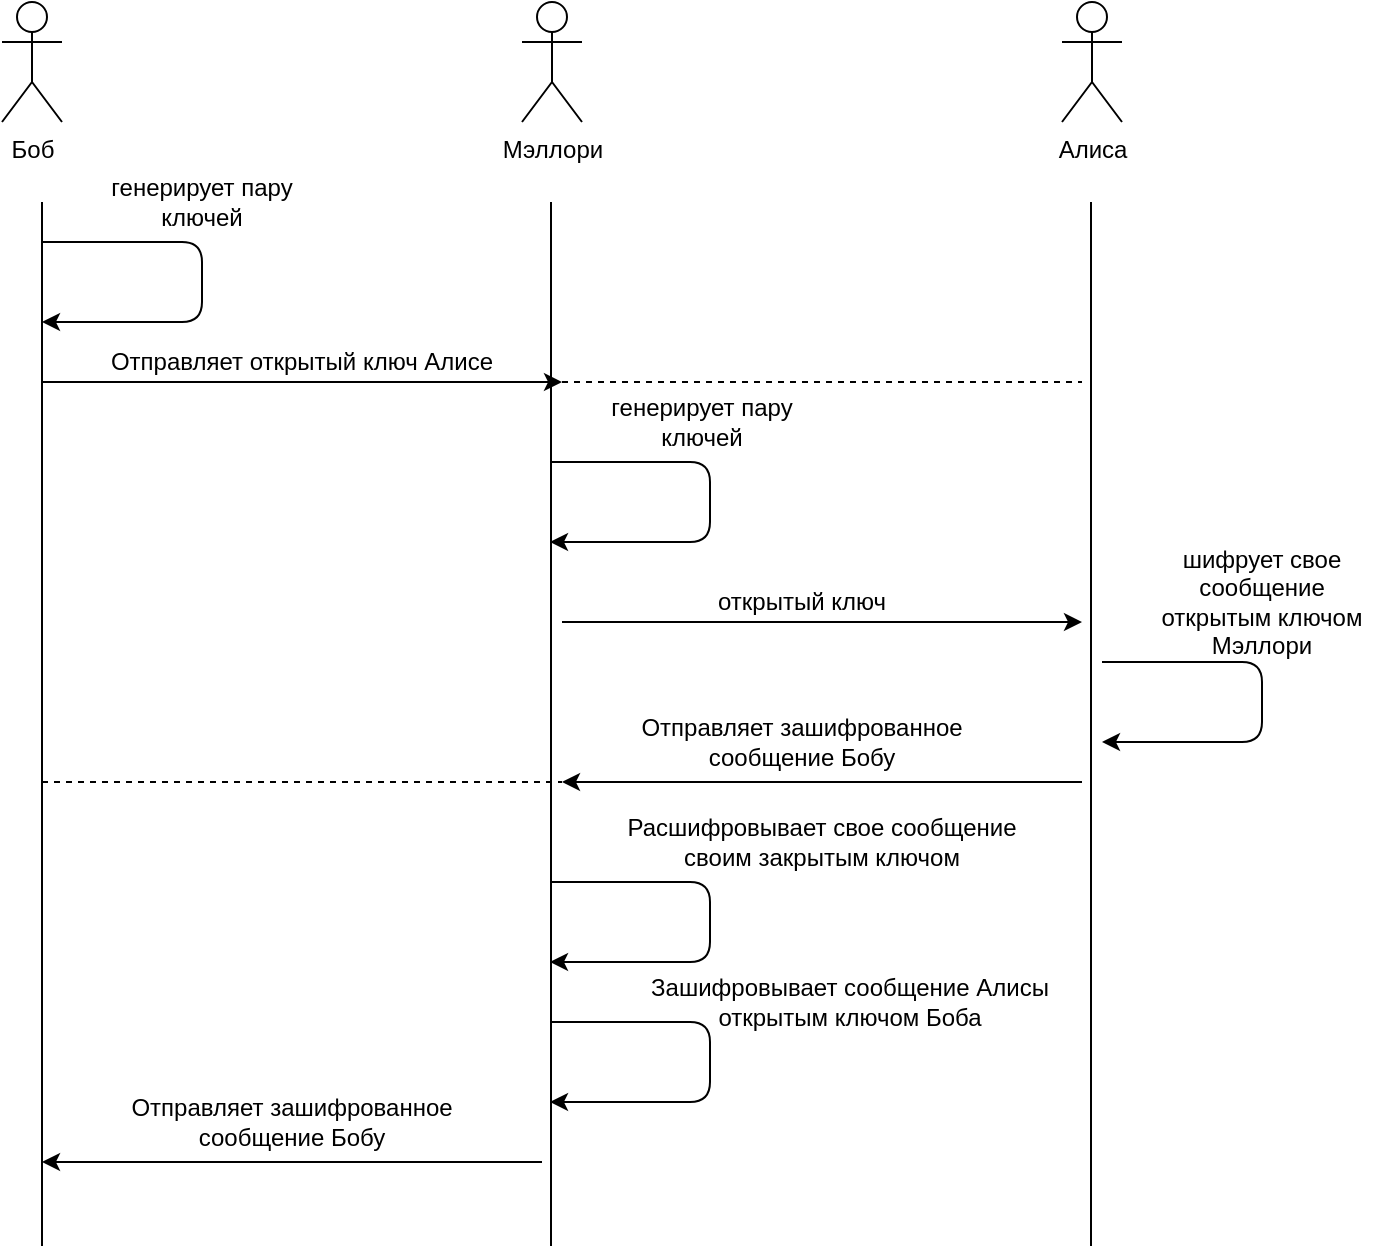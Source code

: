 <mxfile version="13.0.3" type="device"><diagram id="ki2ou1ooey-_RKqawyMD" name="Page-1"><mxGraphModel dx="798" dy="504" grid="1" gridSize="10" guides="1" tooltips="1" connect="1" arrows="1" fold="1" page="1" pageScale="1" pageWidth="827" pageHeight="1169" math="0" shadow="0"><root><mxCell id="0"/><mxCell id="1" parent="0"/><mxCell id="P2FfxxNLBKBxIpGLbP0d-1" value="Боб" style="shape=umlActor;verticalLabelPosition=bottom;labelBackgroundColor=#ffffff;verticalAlign=top;html=1;outlineConnect=0;" vertex="1" parent="1"><mxGeometry x="100" y="50" width="30" height="60" as="geometry"/></mxCell><mxCell id="P2FfxxNLBKBxIpGLbP0d-2" value="Мэллори" style="shape=umlActor;verticalLabelPosition=bottom;labelBackgroundColor=#ffffff;verticalAlign=top;html=1;outlineConnect=0;" vertex="1" parent="1"><mxGeometry x="360" y="50" width="30" height="60" as="geometry"/></mxCell><mxCell id="P2FfxxNLBKBxIpGLbP0d-4" value="Алиса" style="shape=umlActor;verticalLabelPosition=bottom;labelBackgroundColor=#ffffff;verticalAlign=top;html=1;outlineConnect=0;" vertex="1" parent="1"><mxGeometry x="630" y="50" width="30" height="60" as="geometry"/></mxCell><mxCell id="P2FfxxNLBKBxIpGLbP0d-5" value="" style="endArrow=none;html=1;" edge="1" parent="1"><mxGeometry width="50" height="50" relative="1" as="geometry"><mxPoint x="120" y="672" as="sourcePoint"/><mxPoint x="120" y="150" as="targetPoint"/></mxGeometry></mxCell><mxCell id="P2FfxxNLBKBxIpGLbP0d-6" value="" style="endArrow=none;html=1;" edge="1" parent="1"><mxGeometry width="50" height="50" relative="1" as="geometry"><mxPoint x="374.5" y="672" as="sourcePoint"/><mxPoint x="374.5" y="150" as="targetPoint"/></mxGeometry></mxCell><mxCell id="P2FfxxNLBKBxIpGLbP0d-7" value="" style="endArrow=none;html=1;" edge="1" parent="1"><mxGeometry width="50" height="50" relative="1" as="geometry"><mxPoint x="644.5" y="672" as="sourcePoint"/><mxPoint x="644.5" y="150" as="targetPoint"/></mxGeometry></mxCell><mxCell id="P2FfxxNLBKBxIpGLbP0d-8" value="" style="endArrow=classic;html=1;" edge="1" parent="1"><mxGeometry width="50" height="50" relative="1" as="geometry"><mxPoint x="120" y="170" as="sourcePoint"/><mxPoint x="120" y="210" as="targetPoint"/><Array as="points"><mxPoint x="200" y="170"/><mxPoint x="200" y="210"/></Array></mxGeometry></mxCell><mxCell id="P2FfxxNLBKBxIpGLbP0d-9" value="генерирует пару ключей" style="text;html=1;strokeColor=none;fillColor=none;align=center;verticalAlign=middle;whiteSpace=wrap;rounded=0;" vertex="1" parent="1"><mxGeometry x="140" y="140" width="120" height="20" as="geometry"/></mxCell><mxCell id="P2FfxxNLBKBxIpGLbP0d-10" value="" style="endArrow=classic;html=1;" edge="1" parent="1"><mxGeometry width="50" height="50" relative="1" as="geometry"><mxPoint x="120" y="240" as="sourcePoint"/><mxPoint x="380" y="240" as="targetPoint"/></mxGeometry></mxCell><mxCell id="P2FfxxNLBKBxIpGLbP0d-11" value="" style="endArrow=none;dashed=1;html=1;" edge="1" parent="1"><mxGeometry width="50" height="50" relative="1" as="geometry"><mxPoint x="380" y="240" as="sourcePoint"/><mxPoint x="640" y="240" as="targetPoint"/></mxGeometry></mxCell><mxCell id="P2FfxxNLBKBxIpGLbP0d-12" value="Отправляет открытый ключ Алисе" style="text;html=1;strokeColor=none;fillColor=none;align=center;verticalAlign=middle;whiteSpace=wrap;rounded=0;" vertex="1" parent="1"><mxGeometry x="140" y="220" width="220" height="20" as="geometry"/></mxCell><mxCell id="P2FfxxNLBKBxIpGLbP0d-13" value="" style="endArrow=classic;html=1;" edge="1" parent="1"><mxGeometry width="50" height="50" relative="1" as="geometry"><mxPoint x="374" y="280" as="sourcePoint"/><mxPoint x="374" y="320" as="targetPoint"/><Array as="points"><mxPoint x="454" y="280"/><mxPoint x="454" y="320"/></Array></mxGeometry></mxCell><mxCell id="P2FfxxNLBKBxIpGLbP0d-14" value="генерирует пару ключей" style="text;html=1;strokeColor=none;fillColor=none;align=center;verticalAlign=middle;whiteSpace=wrap;rounded=0;" vertex="1" parent="1"><mxGeometry x="390" y="250" width="120" height="20" as="geometry"/></mxCell><mxCell id="P2FfxxNLBKBxIpGLbP0d-15" value="" style="endArrow=classic;html=1;" edge="1" parent="1"><mxGeometry width="50" height="50" relative="1" as="geometry"><mxPoint x="380" y="360" as="sourcePoint"/><mxPoint x="640" y="360" as="targetPoint"/></mxGeometry></mxCell><mxCell id="P2FfxxNLBKBxIpGLbP0d-16" value="открытый ключ" style="text;html=1;strokeColor=none;fillColor=none;align=center;verticalAlign=middle;whiteSpace=wrap;rounded=0;" vertex="1" parent="1"><mxGeometry x="440" y="340" width="120" height="20" as="geometry"/></mxCell><mxCell id="P2FfxxNLBKBxIpGLbP0d-17" value="" style="endArrow=classic;html=1;" edge="1" parent="1"><mxGeometry width="50" height="50" relative="1" as="geometry"><mxPoint x="650" y="380" as="sourcePoint"/><mxPoint x="650" y="420" as="targetPoint"/><Array as="points"><mxPoint x="730" y="380"/><mxPoint x="730" y="420"/></Array></mxGeometry></mxCell><mxCell id="P2FfxxNLBKBxIpGLbP0d-18" value="шифрует свое сообщение открытым ключом Мэллори" style="text;html=1;strokeColor=none;fillColor=none;align=center;verticalAlign=middle;whiteSpace=wrap;rounded=0;" vertex="1" parent="1"><mxGeometry x="670" y="340" width="120" height="20" as="geometry"/></mxCell><mxCell id="P2FfxxNLBKBxIpGLbP0d-19" value="" style="endArrow=classic;html=1;" edge="1" parent="1"><mxGeometry width="50" height="50" relative="1" as="geometry"><mxPoint x="640" y="440" as="sourcePoint"/><mxPoint x="380" y="440" as="targetPoint"/></mxGeometry></mxCell><mxCell id="P2FfxxNLBKBxIpGLbP0d-20" value="" style="endArrow=none;dashed=1;html=1;" edge="1" parent="1"><mxGeometry width="50" height="50" relative="1" as="geometry"><mxPoint x="120" y="440" as="sourcePoint"/><mxPoint x="380" y="440" as="targetPoint"/></mxGeometry></mxCell><mxCell id="P2FfxxNLBKBxIpGLbP0d-21" value="Отправляет зашифрованное сообщение Бобу" style="text;html=1;strokeColor=none;fillColor=none;align=center;verticalAlign=middle;whiteSpace=wrap;rounded=0;" vertex="1" parent="1"><mxGeometry x="400" y="410" width="200" height="20" as="geometry"/></mxCell><mxCell id="P2FfxxNLBKBxIpGLbP0d-22" value="" style="endArrow=classic;html=1;" edge="1" parent="1"><mxGeometry width="50" height="50" relative="1" as="geometry"><mxPoint x="374" y="560" as="sourcePoint"/><mxPoint x="374" y="600" as="targetPoint"/><Array as="points"><mxPoint x="454" y="560"/><mxPoint x="454" y="600"/></Array></mxGeometry></mxCell><mxCell id="P2FfxxNLBKBxIpGLbP0d-23" value="Расшифровывает свое сообщение своим закрытым ключом" style="text;html=1;strokeColor=none;fillColor=none;align=center;verticalAlign=middle;whiteSpace=wrap;rounded=0;" vertex="1" parent="1"><mxGeometry x="400" y="460" width="220" height="20" as="geometry"/></mxCell><mxCell id="P2FfxxNLBKBxIpGLbP0d-24" value="" style="endArrow=classic;html=1;" edge="1" parent="1"><mxGeometry width="50" height="50" relative="1" as="geometry"><mxPoint x="374" y="490" as="sourcePoint"/><mxPoint x="374" y="530" as="targetPoint"/><Array as="points"><mxPoint x="454" y="490"/><mxPoint x="454" y="530"/></Array></mxGeometry></mxCell><mxCell id="P2FfxxNLBKBxIpGLbP0d-25" value="Зашифровывает сообщение Алисы открытым ключом Боба" style="text;html=1;strokeColor=none;fillColor=none;align=center;verticalAlign=middle;whiteSpace=wrap;rounded=0;" vertex="1" parent="1"><mxGeometry x="414" y="540" width="220" height="20" as="geometry"/></mxCell><mxCell id="P2FfxxNLBKBxIpGLbP0d-26" value="" style="endArrow=classic;html=1;" edge="1" parent="1"><mxGeometry width="50" height="50" relative="1" as="geometry"><mxPoint x="370" y="630" as="sourcePoint"/><mxPoint x="120" y="630" as="targetPoint"/></mxGeometry></mxCell><mxCell id="P2FfxxNLBKBxIpGLbP0d-27" value="Отправляет зашифрованное сообщение Бобу" style="text;html=1;strokeColor=none;fillColor=none;align=center;verticalAlign=middle;whiteSpace=wrap;rounded=0;" vertex="1" parent="1"><mxGeometry x="140" y="600" width="210" height="20" as="geometry"/></mxCell></root></mxGraphModel></diagram></mxfile>